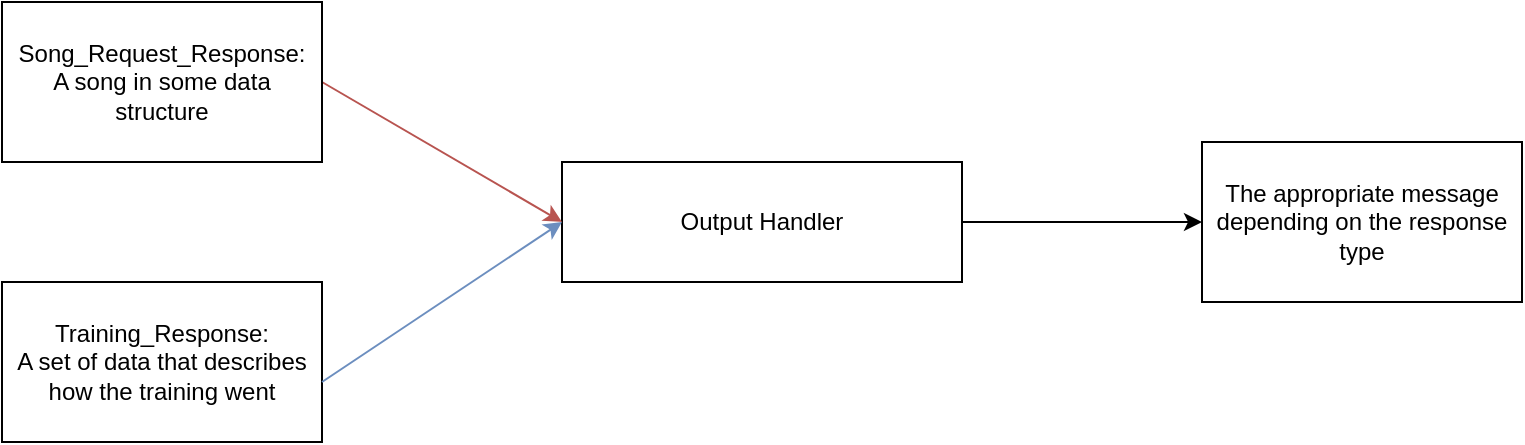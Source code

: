 <mxfile version="20.8.20" type="device"><diagram name="Page-1" id="brgCufogLy32fjCX3f3H"><mxGraphModel dx="1434" dy="796" grid="1" gridSize="10" guides="1" tooltips="1" connect="1" arrows="1" fold="1" page="1" pageScale="1" pageWidth="850" pageHeight="1100" math="0" shadow="0"><root><mxCell id="0"/><mxCell id="1" parent="0"/><mxCell id="wuWDku9VLhJXcfpqjwg2-1" value="Output Handler" style="rounded=0;whiteSpace=wrap;html=1;" parent="1" vertex="1"><mxGeometry x="320" y="370" width="200" height="60" as="geometry"/></mxCell><mxCell id="wuWDku9VLhJXcfpqjwg2-2" value="" style="endArrow=classic;html=1;rounded=0;entryX=0;entryY=0.5;entryDx=0;entryDy=0;exitX=1;exitY=0.5;exitDx=0;exitDy=0;fillColor=#f8cecc;strokeColor=#b85450;" parent="1" source="wuWDku9VLhJXcfpqjwg2-3" target="wuWDku9VLhJXcfpqjwg2-1" edge="1"><mxGeometry width="50" height="50" relative="1" as="geometry"><mxPoint x="270" y="400" as="sourcePoint"/><mxPoint x="330" y="410" as="targetPoint"/></mxGeometry></mxCell><mxCell id="wuWDku9VLhJXcfpqjwg2-3" value="Song_Request_Response:&lt;br&gt;A song in some data structure" style="rounded=0;whiteSpace=wrap;html=1;" parent="1" vertex="1"><mxGeometry x="40" y="290" width="160" height="80" as="geometry"/></mxCell><mxCell id="YyObtBoIxVDlUX_oSlDJ-1" value="" style="endArrow=classic;html=1;rounded=0;entryX=0;entryY=0.5;entryDx=0;entryDy=0;" edge="1" parent="1" target="YyObtBoIxVDlUX_oSlDJ-4"><mxGeometry width="50" height="50" relative="1" as="geometry"><mxPoint x="520" y="400" as="sourcePoint"/><mxPoint x="640" y="430" as="targetPoint"/></mxGeometry></mxCell><mxCell id="YyObtBoIxVDlUX_oSlDJ-4" value="The appropriate message depending on the response type" style="rounded=0;whiteSpace=wrap;html=1;" vertex="1" parent="1"><mxGeometry x="640" y="360" width="160" height="80" as="geometry"/></mxCell><mxCell id="YyObtBoIxVDlUX_oSlDJ-5" value="Training_Response:&lt;br&gt;A set of data that describes how the training went" style="rounded=0;whiteSpace=wrap;html=1;" vertex="1" parent="1"><mxGeometry x="40" y="430" width="160" height="80" as="geometry"/></mxCell><mxCell id="YyObtBoIxVDlUX_oSlDJ-6" value="" style="endArrow=classic;html=1;rounded=0;entryX=0;entryY=0.5;entryDx=0;entryDy=0;exitX=1;exitY=0.625;exitDx=0;exitDy=0;fillColor=#dae8fc;strokeColor=#6c8ebf;exitPerimeter=0;" edge="1" parent="1" source="YyObtBoIxVDlUX_oSlDJ-5" target="wuWDku9VLhJXcfpqjwg2-1"><mxGeometry width="50" height="50" relative="1" as="geometry"><mxPoint x="190" y="370" as="sourcePoint"/><mxPoint x="310" y="440" as="targetPoint"/></mxGeometry></mxCell></root></mxGraphModel></diagram></mxfile>